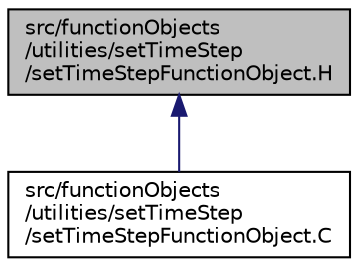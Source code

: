 digraph "src/functionObjects/utilities/setTimeStep/setTimeStepFunctionObject.H"
{
  bgcolor="transparent";
  edge [fontname="Helvetica",fontsize="10",labelfontname="Helvetica",labelfontsize="10"];
  node [fontname="Helvetica",fontsize="10",shape=record];
  Node112 [label="src/functionObjects\l/utilities/setTimeStep\l/setTimeStepFunctionObject.H",height=0.2,width=0.4,color="black", fillcolor="grey75", style="filled", fontcolor="black"];
  Node112 -> Node113 [dir="back",color="midnightblue",fontsize="10",style="solid",fontname="Helvetica"];
  Node113 [label="src/functionObjects\l/utilities/setTimeStep\l/setTimeStepFunctionObject.C",height=0.2,width=0.4,color="black",URL="$a04967.html"];
}
